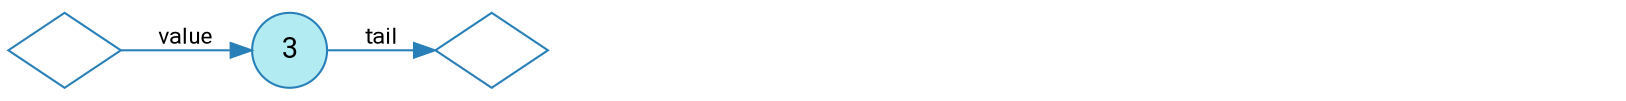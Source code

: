 digraph {
    bgcolor=transparent
    splines=false
    rankdir=LR

    // Default theme: enabled
    node[shape="circle" style="filled" color="#2980B9" fillcolor="#b2ebf2" fontcolor="#000000" fontname="Segoe UI,Roboto,Helvetica,Arial,sans-serif"]
    edge [color="#2980B9" fontcolor="#000000" fontname="Segoe UI,Roboto,Helvetica,Arial,sans-serif" fontsize=11]

    l1[shape=diamond label="" fillcolor="#ffffff"]
    l2[shape=diamond label="" fillcolor="#ffffff"]
    l3[shape=diamond label="" fillcolor="#ffffff" style=invis]
    l4[shape=diamond label="" fillcolor="#ffffff" style=invis]
    p1[label=3]
    p2[label=2 style=invis]
    p3[label=1 style=invis]
    nil[shape=circle label="∅" fillcolor="#ffffff" style=invis]

    l1 -> p1[label=value]
    p1 -> l2[label=tail]
    l2 -> p2[label=value style=invis]
    p2 -> l3[label=tail style=invis]
    l3 -> p3[label=value style=invis]
    p3 -> l4[label=tail style=invis]
    l4 -> nil[label=value style=invis]
}
